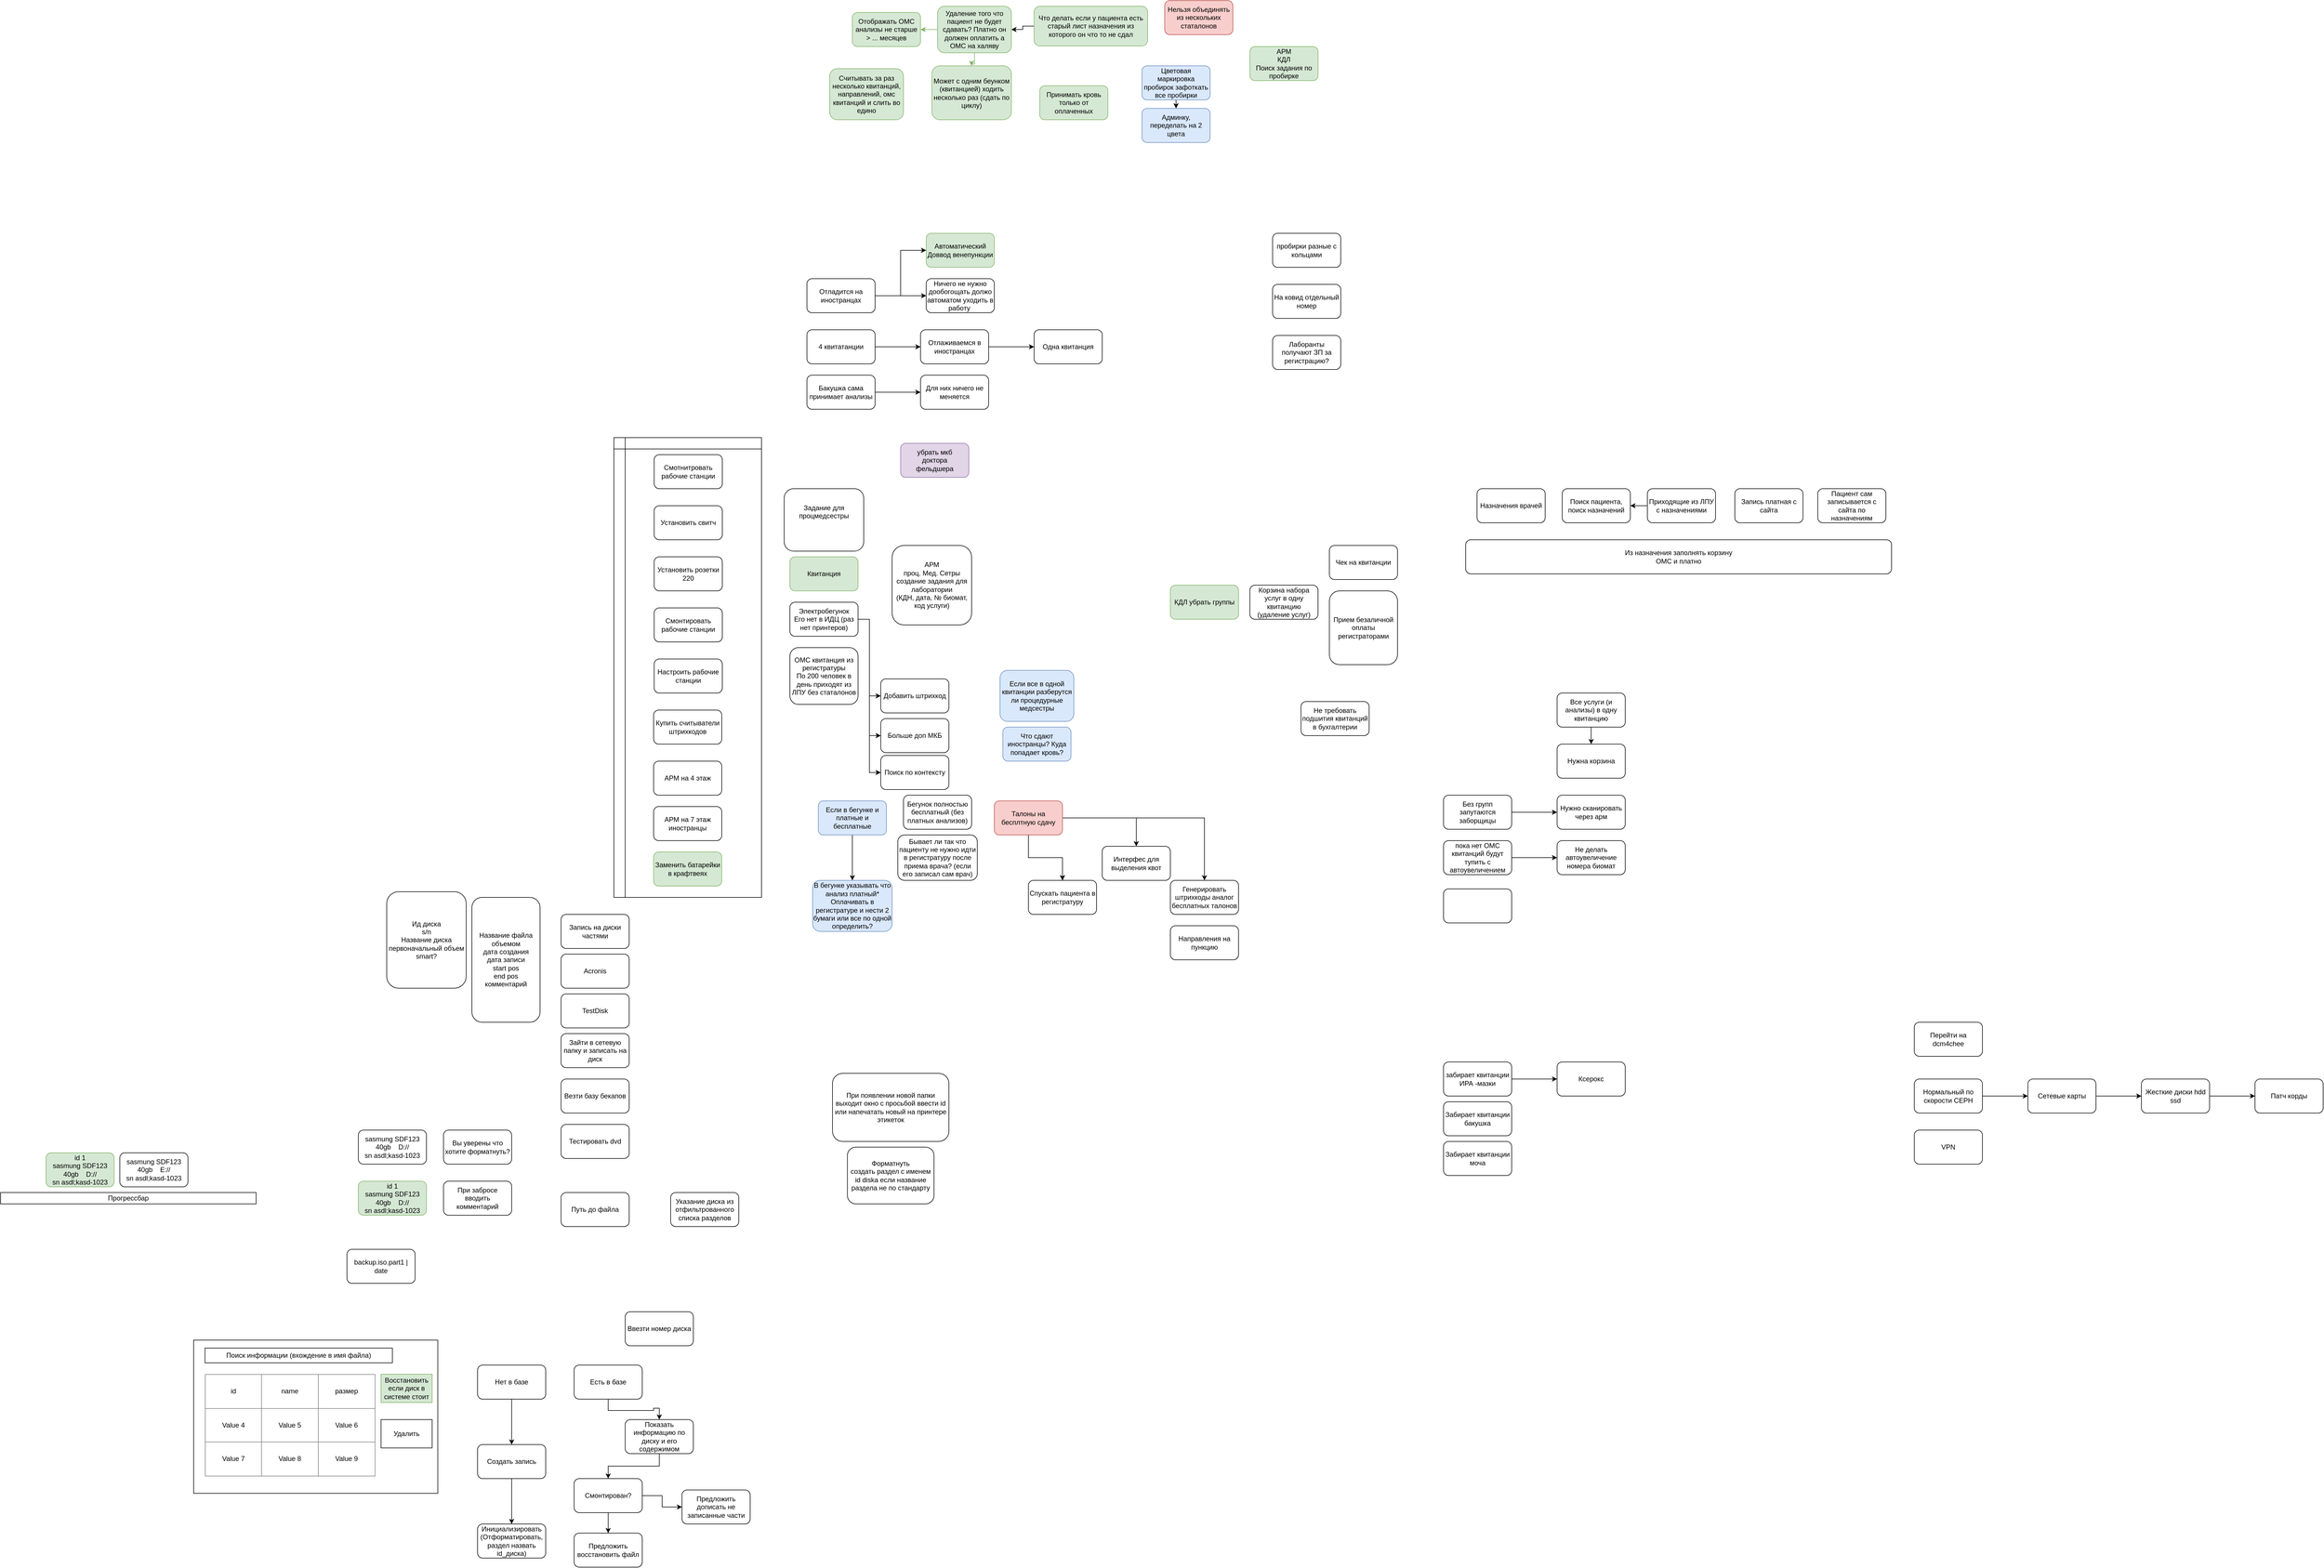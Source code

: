 <mxfile version="14.4.2" type="github">
  <diagram id="OuEiIhacXbpzbOQ_7pM1" name="Page-1">
    <mxGraphModel dx="3137" dy="1935" grid="1" gridSize="10" guides="1" tooltips="1" connect="1" arrows="1" fold="1" page="1" pageScale="1" pageWidth="827" pageHeight="1169" math="0" shadow="0">
      <root>
        <mxCell id="0" />
        <mxCell id="1" parent="0" />
        <mxCell id="0yJL9jzbyPV8nH0zorDL-1" value="Чек на квитанции" style="rounded=1;whiteSpace=wrap;html=1;" parent="1" vertex="1">
          <mxGeometry x="940" y="280" width="120" height="60" as="geometry" />
        </mxCell>
        <mxCell id="0yJL9jzbyPV8nH0zorDL-2" value="Корзина набора услуг в одну квитанцию&lt;br&gt;(удаление услуг)" style="rounded=1;whiteSpace=wrap;html=1;" parent="1" vertex="1">
          <mxGeometry x="800" y="350" width="120" height="60" as="geometry" />
        </mxCell>
        <mxCell id="0yJL9jzbyPV8nH0zorDL-3" value="Прием безаличной оплаты регистраторами" style="rounded=1;whiteSpace=wrap;html=1;" parent="1" vertex="1">
          <mxGeometry x="940" y="360" width="120" height="130" as="geometry" />
        </mxCell>
        <mxCell id="5HJ5Qjmc7Bv2tITO_o1n-25" value="" style="edgeStyle=orthogonalEdgeStyle;rounded=0;orthogonalLoop=1;jettySize=auto;html=1;" parent="1" source="Kw4wVqmFdIb3cbrhwV6b-4" target="5HJ5Qjmc7Bv2tITO_o1n-24" edge="1">
          <mxGeometry relative="1" as="geometry" />
        </mxCell>
        <mxCell id="Kw4wVqmFdIb3cbrhwV6b-4" value="Цветовая маркировка пробирок зафоткать все пробирки" style="rounded=1;whiteSpace=wrap;html=1;fillColor=#dae8fc;strokeColor=#6c8ebf;" parent="1" vertex="1">
          <mxGeometry x="610" y="-565" width="120" height="60" as="geometry" />
        </mxCell>
        <mxCell id="5HJ5Qjmc7Bv2tITO_o1n-24" value="Админку, переделать на 2 цвета" style="rounded=1;whiteSpace=wrap;html=1;fillColor=#dae8fc;strokeColor=#6c8ebf;" parent="1" vertex="1">
          <mxGeometry x="610" y="-490" width="120" height="60" as="geometry" />
        </mxCell>
        <mxCell id="Kw4wVqmFdIb3cbrhwV6b-9" value="АРМ&lt;br&gt;проц. Мед. Сетры&lt;br&gt;создание задания для лаборатории&lt;br&gt;(КДН, дата, № биомат, код услуги)" style="rounded=1;whiteSpace=wrap;html=1;" parent="1" vertex="1">
          <mxGeometry x="170" y="280" width="140" height="140" as="geometry" />
        </mxCell>
        <mxCell id="Kw4wVqmFdIb3cbrhwV6b-10" value="Задание для процмедсестры&lt;br&gt;&lt;br&gt;&lt;br&gt;" style="rounded=1;whiteSpace=wrap;html=1;" parent="1" vertex="1">
          <mxGeometry x="-20" y="180" width="140" height="110" as="geometry" />
        </mxCell>
        <mxCell id="Kw4wVqmFdIb3cbrhwV6b-13" value="" style="shape=internalStorage;whiteSpace=wrap;html=1;backgroundOutline=1;" parent="1" vertex="1">
          <mxGeometry x="-320" y="90" width="260" height="810" as="geometry" />
        </mxCell>
        <mxCell id="Kw4wVqmFdIb3cbrhwV6b-11" value="" style="group" parent="1" vertex="1" connectable="0">
          <mxGeometry x="-249" y="120" width="120" height="420" as="geometry" />
        </mxCell>
        <mxCell id="Kw4wVqmFdIb3cbrhwV6b-2" value="Смотнитровать рабочие станции" style="rounded=1;whiteSpace=wrap;html=1;" parent="Kw4wVqmFdIb3cbrhwV6b-11" vertex="1">
          <mxGeometry width="120" height="60" as="geometry" />
        </mxCell>
        <mxCell id="Kw4wVqmFdIb3cbrhwV6b-5" value="Установить свитч" style="rounded=1;whiteSpace=wrap;html=1;" parent="Kw4wVqmFdIb3cbrhwV6b-11" vertex="1">
          <mxGeometry y="90" width="120" height="60" as="geometry" />
        </mxCell>
        <mxCell id="Kw4wVqmFdIb3cbrhwV6b-6" value="Установить розетки 220" style="rounded=1;whiteSpace=wrap;html=1;" parent="Kw4wVqmFdIb3cbrhwV6b-11" vertex="1">
          <mxGeometry y="180" width="120" height="60" as="geometry" />
        </mxCell>
        <mxCell id="Kw4wVqmFdIb3cbrhwV6b-7" value="Смонтировать рабочие станции" style="rounded=1;whiteSpace=wrap;html=1;" parent="Kw4wVqmFdIb3cbrhwV6b-11" vertex="1">
          <mxGeometry y="270" width="120" height="60" as="geometry" />
        </mxCell>
        <mxCell id="Kw4wVqmFdIb3cbrhwV6b-8" value="Настроить рабочие станции" style="rounded=1;whiteSpace=wrap;html=1;" parent="Kw4wVqmFdIb3cbrhwV6b-11" vertex="1">
          <mxGeometry y="360" width="120" height="60" as="geometry" />
        </mxCell>
        <mxCell id="Kw4wVqmFdIb3cbrhwV6b-14" value="&lt;span&gt;Квитанция&lt;/span&gt;" style="rounded=1;whiteSpace=wrap;html=1;fillColor=#d5e8d4;strokeColor=#82b366;" parent="1" vertex="1">
          <mxGeometry x="-10" y="300" width="120" height="60" as="geometry" />
        </mxCell>
        <mxCell id="Wntlx0zybh5syP1aTEBa-10" style="edgeStyle=orthogonalEdgeStyle;rounded=0;orthogonalLoop=1;jettySize=auto;html=1;entryX=0;entryY=0.5;entryDx=0;entryDy=0;" parent="1" source="Kw4wVqmFdIb3cbrhwV6b-17" target="Wntlx0zybh5syP1aTEBa-9" edge="1">
          <mxGeometry relative="1" as="geometry" />
        </mxCell>
        <mxCell id="Wntlx0zybh5syP1aTEBa-13" style="edgeStyle=orthogonalEdgeStyle;rounded=0;orthogonalLoop=1;jettySize=auto;html=1;entryX=0;entryY=0.5;entryDx=0;entryDy=0;" parent="1" source="Kw4wVqmFdIb3cbrhwV6b-17" target="Wntlx0zybh5syP1aTEBa-12" edge="1">
          <mxGeometry relative="1" as="geometry" />
        </mxCell>
        <mxCell id="Wntlx0zybh5syP1aTEBa-15" style="edgeStyle=orthogonalEdgeStyle;rounded=0;orthogonalLoop=1;jettySize=auto;html=1;entryX=0;entryY=0.5;entryDx=0;entryDy=0;" parent="1" source="Kw4wVqmFdIb3cbrhwV6b-17" target="Wntlx0zybh5syP1aTEBa-14" edge="1">
          <mxGeometry relative="1" as="geometry" />
        </mxCell>
        <mxCell id="Kw4wVqmFdIb3cbrhwV6b-17" value="&lt;span&gt;Электробегунок&lt;br&gt;Его нет в ИДЦ (раз нет принтеров)&lt;br&gt;&lt;/span&gt;" style="rounded=1;whiteSpace=wrap;html=1;" parent="1" vertex="1">
          <mxGeometry x="-10" y="380" width="120" height="60" as="geometry" />
        </mxCell>
        <mxCell id="Kw4wVqmFdIb3cbrhwV6b-18" value="&lt;span&gt;ОМС квитанция из регистратуры&lt;br&gt;&lt;/span&gt;По 200 человек в день приходят из ЛПУ без статалонов&lt;span&gt;&lt;br&gt;&lt;/span&gt;" style="rounded=1;whiteSpace=wrap;html=1;" parent="1" vertex="1">
          <mxGeometry x="-10" y="460" width="120" height="100" as="geometry" />
        </mxCell>
        <mxCell id="Kw4wVqmFdIb3cbrhwV6b-20" value="АРМ&lt;br&gt;КДЛ&lt;br&gt;Поиск задания по пробирке" style="rounded=1;whiteSpace=wrap;html=1;fillColor=#d5e8d4;strokeColor=#82b366;" parent="1" vertex="1">
          <mxGeometry x="800" y="-599" width="120" height="60" as="geometry" />
        </mxCell>
        <mxCell id="Kw4wVqmFdIb3cbrhwV6b-21" value="Ничего не нужно дообогощать должо автоматом уходить в работу&amp;nbsp;" style="rounded=1;whiteSpace=wrap;html=1;" parent="1" vertex="1">
          <mxGeometry x="230" y="-190" width="120" height="60" as="geometry" />
        </mxCell>
        <mxCell id="Kw4wVqmFdIb3cbrhwV6b-22" value="КДЛ убрать группы" style="rounded=1;whiteSpace=wrap;html=1;fillColor=#d5e8d4;strokeColor=#82b366;" parent="1" vertex="1">
          <mxGeometry x="660" y="350" width="120" height="60" as="geometry" />
        </mxCell>
        <mxCell id="Kw4wVqmFdIb3cbrhwV6b-23" value="Если все в одной квитанции разберутся ли процедурные медсестры" style="rounded=1;whiteSpace=wrap;html=1;fillColor=#dae8fc;strokeColor=#6c8ebf;" parent="1" vertex="1">
          <mxGeometry x="360" y="500" width="130" height="90" as="geometry" />
        </mxCell>
        <mxCell id="Kw4wVqmFdIb3cbrhwV6b-24" value="Автоматический &lt;br&gt;Доввод венепункции" style="rounded=1;whiteSpace=wrap;html=1;fillColor=#d5e8d4;strokeColor=#82b366;" parent="1" vertex="1">
          <mxGeometry x="230" y="-270" width="120" height="60" as="geometry" />
        </mxCell>
        <mxCell id="Kw4wVqmFdIb3cbrhwV6b-25" value="Купить считыватели штрихкодов" style="rounded=1;whiteSpace=wrap;html=1;" parent="1" vertex="1">
          <mxGeometry x="-250" y="570" width="120" height="60" as="geometry" />
        </mxCell>
        <mxCell id="Kw4wVqmFdIb3cbrhwV6b-26" value="Считывать за раз несколько квитанций, направлений, омс квитанций и слить во едино" style="rounded=1;whiteSpace=wrap;html=1;fillColor=#d5e8d4;strokeColor=#82b366;" parent="1" vertex="1">
          <mxGeometry x="60" y="-560" width="130" height="90" as="geometry" />
        </mxCell>
        <mxCell id="Kw4wVqmFdIb3cbrhwV6b-27" value="убрать мкб&lt;br&gt;доктора&lt;br&gt;фельдшера" style="rounded=1;whiteSpace=wrap;html=1;fillColor=#e1d5e7;strokeColor=#9673a6;" parent="1" vertex="1">
          <mxGeometry x="185" y="100" width="120" height="60" as="geometry" />
        </mxCell>
        <mxCell id="Kw4wVqmFdIb3cbrhwV6b-29" value="АРМ на 4 этаж" style="rounded=1;whiteSpace=wrap;html=1;" parent="1" vertex="1">
          <mxGeometry x="-250" y="660" width="120" height="60" as="geometry" />
        </mxCell>
        <mxCell id="Kw4wVqmFdIb3cbrhwV6b-30" value="АРМ на 7 этаж иностранцы" style="rounded=1;whiteSpace=wrap;html=1;" parent="1" vertex="1">
          <mxGeometry x="-250" y="740" width="120" height="60" as="geometry" />
        </mxCell>
        <mxCell id="5HJ5Qjmc7Bv2tITO_o1n-22" value="Заменить батарейки в крафтвеях" style="rounded=1;whiteSpace=wrap;html=1;fillColor=#d5e8d4;strokeColor=#82b366;" parent="1" vertex="1">
          <mxGeometry x="-250" y="820" width="120" height="60" as="geometry" />
        </mxCell>
        <mxCell id="5HJ5Qjmc7Bv2tITO_o1n-6" value="" style="edgeStyle=orthogonalEdgeStyle;rounded=0;orthogonalLoop=1;jettySize=auto;html=1;" parent="1" source="Kw4wVqmFdIb3cbrhwV6b-31" target="5HJ5Qjmc7Bv2tITO_o1n-5" edge="1">
          <mxGeometry relative="1" as="geometry" />
        </mxCell>
        <mxCell id="Kw4wVqmFdIb3cbrhwV6b-31" value="Если в бегунке и платные и бесплатные" style="rounded=1;whiteSpace=wrap;html=1;fillColor=#dae8fc;strokeColor=#6c8ebf;" parent="1" vertex="1">
          <mxGeometry x="40" y="730" width="120" height="60" as="geometry" />
        </mxCell>
        <mxCell id="5HJ5Qjmc7Bv2tITO_o1n-5" value="В бегунке указывать что анализ платный* Оплачивать в регистратуре и нести 2 бумаги или все по одной определить?" style="rounded=1;whiteSpace=wrap;html=1;fillColor=#dae8fc;strokeColor=#6c8ebf;" parent="1" vertex="1">
          <mxGeometry x="30" y="870" width="140" height="90" as="geometry" />
        </mxCell>
        <mxCell id="Kw4wVqmFdIb3cbrhwV6b-34" value="" style="edgeStyle=orthogonalEdgeStyle;rounded=0;orthogonalLoop=1;jettySize=auto;html=1;" parent="1" source="Kw4wVqmFdIb3cbrhwV6b-32" target="Kw4wVqmFdIb3cbrhwV6b-33" edge="1">
          <mxGeometry relative="1" as="geometry" />
        </mxCell>
        <mxCell id="Kw4wVqmFdIb3cbrhwV6b-45" value="" style="edgeStyle=orthogonalEdgeStyle;rounded=0;orthogonalLoop=1;jettySize=auto;html=1;" parent="1" source="Kw4wVqmFdIb3cbrhwV6b-32" target="Kw4wVqmFdIb3cbrhwV6b-33" edge="1">
          <mxGeometry relative="1" as="geometry" />
        </mxCell>
        <mxCell id="Kw4wVqmFdIb3cbrhwV6b-48" value="" style="edgeStyle=orthogonalEdgeStyle;rounded=0;orthogonalLoop=1;jettySize=auto;html=1;" parent="1" source="Kw4wVqmFdIb3cbrhwV6b-32" target="Kw4wVqmFdIb3cbrhwV6b-47" edge="1">
          <mxGeometry relative="1" as="geometry" />
        </mxCell>
        <mxCell id="Kw4wVqmFdIb3cbrhwV6b-50" value="" style="edgeStyle=orthogonalEdgeStyle;rounded=0;orthogonalLoop=1;jettySize=auto;html=1;" parent="1" source="Kw4wVqmFdIb3cbrhwV6b-32" target="Kw4wVqmFdIb3cbrhwV6b-49" edge="1">
          <mxGeometry relative="1" as="geometry" />
        </mxCell>
        <mxCell id="Kw4wVqmFdIb3cbrhwV6b-32" value="Талоны на бесплтную сдачу" style="rounded=1;whiteSpace=wrap;html=1;fillColor=#f8cecc;strokeColor=#b85450;" parent="1" vertex="1">
          <mxGeometry x="350" y="730" width="120" height="60" as="geometry" />
        </mxCell>
        <mxCell id="Kw4wVqmFdIb3cbrhwV6b-49" value="Генерировать штрихкоды аналог бесплатных талонов" style="rounded=1;whiteSpace=wrap;html=1;" parent="1" vertex="1">
          <mxGeometry x="660" y="870" width="120" height="60" as="geometry" />
        </mxCell>
        <mxCell id="Kw4wVqmFdIb3cbrhwV6b-47" value="Интерфес для выделения квот" style="rounded=1;whiteSpace=wrap;html=1;" parent="1" vertex="1">
          <mxGeometry x="540" y="810" width="120" height="60" as="geometry" />
        </mxCell>
        <mxCell id="Kw4wVqmFdIb3cbrhwV6b-33" value="Спускать пациента в регистратуру" style="rounded=1;whiteSpace=wrap;html=1;" parent="1" vertex="1">
          <mxGeometry x="410" y="870" width="120" height="60" as="geometry" />
        </mxCell>
        <mxCell id="Kw4wVqmFdIb3cbrhwV6b-37" value="" style="edgeStyle=orthogonalEdgeStyle;rounded=0;orthogonalLoop=1;jettySize=auto;html=1;" parent="1" source="Kw4wVqmFdIb3cbrhwV6b-35" target="Kw4wVqmFdIb3cbrhwV6b-36" edge="1">
          <mxGeometry relative="1" as="geometry" />
        </mxCell>
        <mxCell id="Kw4wVqmFdIb3cbrhwV6b-35" value="Бакушка сама принимает анализы" style="rounded=1;whiteSpace=wrap;html=1;" parent="1" vertex="1">
          <mxGeometry x="20" y="-20" width="120" height="60" as="geometry" />
        </mxCell>
        <mxCell id="Kw4wVqmFdIb3cbrhwV6b-36" value="Для них ничего не меняется" style="rounded=1;whiteSpace=wrap;html=1;" parent="1" vertex="1">
          <mxGeometry x="220" y="-20" width="120" height="60" as="geometry" />
        </mxCell>
        <mxCell id="Kw4wVqmFdIb3cbrhwV6b-40" value="" style="edgeStyle=orthogonalEdgeStyle;rounded=0;orthogonalLoop=1;jettySize=auto;html=1;" parent="1" source="Kw4wVqmFdIb3cbrhwV6b-38" target="Kw4wVqmFdIb3cbrhwV6b-39" edge="1">
          <mxGeometry relative="1" as="geometry" />
        </mxCell>
        <mxCell id="Kw4wVqmFdIb3cbrhwV6b-38" value="4 квитатанции" style="rounded=1;whiteSpace=wrap;html=1;" parent="1" vertex="1">
          <mxGeometry x="20" y="-100" width="120" height="60" as="geometry" />
        </mxCell>
        <mxCell id="Kw4wVqmFdIb3cbrhwV6b-42" value="" style="edgeStyle=orthogonalEdgeStyle;rounded=0;orthogonalLoop=1;jettySize=auto;html=1;" parent="1" source="Kw4wVqmFdIb3cbrhwV6b-39" target="Kw4wVqmFdIb3cbrhwV6b-41" edge="1">
          <mxGeometry relative="1" as="geometry" />
        </mxCell>
        <mxCell id="Kw4wVqmFdIb3cbrhwV6b-39" value="Отлаживаемся в иностранцах" style="rounded=1;whiteSpace=wrap;html=1;" parent="1" vertex="1">
          <mxGeometry x="220" y="-100" width="120" height="60" as="geometry" />
        </mxCell>
        <mxCell id="Kw4wVqmFdIb3cbrhwV6b-41" value="Одна квитанция" style="rounded=1;whiteSpace=wrap;html=1;" parent="1" vertex="1">
          <mxGeometry x="420" y="-100" width="120" height="60" as="geometry" />
        </mxCell>
        <mxCell id="Wntlx0zybh5syP1aTEBa-4" value="" style="edgeStyle=orthogonalEdgeStyle;rounded=0;orthogonalLoop=1;jettySize=auto;html=1;" parent="1" source="Kw4wVqmFdIb3cbrhwV6b-43" target="5HJ5Qjmc7Bv2tITO_o1n-10" edge="1">
          <mxGeometry relative="1" as="geometry" />
        </mxCell>
        <mxCell id="Kw4wVqmFdIb3cbrhwV6b-43" value="Что делать если у пациента есть старый лист назначения из которого он что то не сдал" style="rounded=1;whiteSpace=wrap;html=1;fillColor=#d5e8d4;strokeColor=#82b366;" parent="1" vertex="1">
          <mxGeometry x="420" y="-670" width="200" height="70" as="geometry" />
        </mxCell>
        <mxCell id="5HJ5Qjmc7Bv2tITO_o1n-3" value="Бегунок полностью бесплатный (без платных анализов)" style="rounded=1;whiteSpace=wrap;html=1;" parent="1" vertex="1">
          <mxGeometry x="190" y="720" width="120" height="60" as="geometry" />
        </mxCell>
        <mxCell id="5HJ5Qjmc7Bv2tITO_o1n-4" value="Бывает ли так что пациенту не нужно идти в регистратуру после приема врача? (если его записал сам врач)" style="rounded=1;whiteSpace=wrap;html=1;" parent="1" vertex="1">
          <mxGeometry x="180" y="790" width="140" height="80" as="geometry" />
        </mxCell>
        <mxCell id="5HJ5Qjmc7Bv2tITO_o1n-7" value="Что сдают иностранцы? Куда попадает кровь?" style="rounded=1;whiteSpace=wrap;html=1;fillColor=#dae8fc;strokeColor=#6c8ebf;" parent="1" vertex="1">
          <mxGeometry x="365" y="600" width="120" height="60" as="geometry" />
        </mxCell>
        <mxCell id="5HJ5Qjmc7Bv2tITO_o1n-13" style="edgeStyle=orthogonalEdgeStyle;rounded=0;orthogonalLoop=1;jettySize=auto;html=1;entryX=0;entryY=0.5;entryDx=0;entryDy=0;" parent="1" source="5HJ5Qjmc7Bv2tITO_o1n-8" target="Kw4wVqmFdIb3cbrhwV6b-21" edge="1">
          <mxGeometry relative="1" as="geometry" />
        </mxCell>
        <mxCell id="5HJ5Qjmc7Bv2tITO_o1n-14" style="edgeStyle=orthogonalEdgeStyle;rounded=0;orthogonalLoop=1;jettySize=auto;html=1;entryX=0;entryY=0.5;entryDx=0;entryDy=0;" parent="1" source="5HJ5Qjmc7Bv2tITO_o1n-8" target="Kw4wVqmFdIb3cbrhwV6b-24" edge="1">
          <mxGeometry relative="1" as="geometry" />
        </mxCell>
        <mxCell id="5HJ5Qjmc7Bv2tITO_o1n-8" value="Отладится на иностранцах" style="rounded=1;whiteSpace=wrap;html=1;" parent="1" vertex="1">
          <mxGeometry x="20" y="-190" width="120" height="60" as="geometry" />
        </mxCell>
        <mxCell id="5HJ5Qjmc7Bv2tITO_o1n-9" value="Может с одним беунком (квитанцией) ходить несколько раз (сдать по циклу)" style="rounded=1;whiteSpace=wrap;html=1;fillColor=#d5e8d4;strokeColor=#82b366;" parent="1" vertex="1">
          <mxGeometry x="240" y="-565" width="140" height="95" as="geometry" />
        </mxCell>
        <mxCell id="5HJ5Qjmc7Bv2tITO_o1n-27" value="" style="edgeStyle=orthogonalEdgeStyle;rounded=0;orthogonalLoop=1;jettySize=auto;html=1;fillColor=#d5e8d4;strokeColor=#82b366;" parent="1" source="5HJ5Qjmc7Bv2tITO_o1n-10" target="5HJ5Qjmc7Bv2tITO_o1n-26" edge="1">
          <mxGeometry relative="1" as="geometry" />
        </mxCell>
        <mxCell id="Wntlx0zybh5syP1aTEBa-3" value="" style="edgeStyle=orthogonalEdgeStyle;rounded=0;orthogonalLoop=1;jettySize=auto;html=1;fillColor=#d5e8d4;strokeColor=#82b366;" parent="1" source="5HJ5Qjmc7Bv2tITO_o1n-10" target="5HJ5Qjmc7Bv2tITO_o1n-9" edge="1">
          <mxGeometry relative="1" as="geometry" />
        </mxCell>
        <mxCell id="5HJ5Qjmc7Bv2tITO_o1n-10" value="Удаление того что пациент не будет сдавать? Платно он должен оплатить а ОМС на халяву" style="rounded=1;whiteSpace=wrap;html=1;fillColor=#d5e8d4;strokeColor=#82b366;" parent="1" vertex="1">
          <mxGeometry x="250" y="-670" width="130" height="82" as="geometry" />
        </mxCell>
        <mxCell id="5HJ5Qjmc7Bv2tITO_o1n-15" value="Принимать кровь только от оплаченных" style="rounded=1;whiteSpace=wrap;html=1;fillColor=#d5e8d4;strokeColor=#82b366;" parent="1" vertex="1">
          <mxGeometry x="430" y="-530" width="120" height="60" as="geometry" />
        </mxCell>
        <mxCell id="5HJ5Qjmc7Bv2tITO_o1n-19" value="пробирки разные с кольцами" style="rounded=1;whiteSpace=wrap;html=1;" parent="1" vertex="1">
          <mxGeometry x="840" y="-270" width="120" height="60" as="geometry" />
        </mxCell>
        <mxCell id="5HJ5Qjmc7Bv2tITO_o1n-20" value="На ковид отдельный номер" style="rounded=1;whiteSpace=wrap;html=1;" parent="1" vertex="1">
          <mxGeometry x="840" y="-180" width="120" height="60" as="geometry" />
        </mxCell>
        <mxCell id="5HJ5Qjmc7Bv2tITO_o1n-21" value="Лаборанты получают ЗП за регистрацию?" style="rounded=1;whiteSpace=wrap;html=1;" parent="1" vertex="1">
          <mxGeometry x="840" y="-90" width="120" height="60" as="geometry" />
        </mxCell>
        <mxCell id="5HJ5Qjmc7Bv2tITO_o1n-26" value="Отображать ОМС анализы не старше &amp;gt; ... месяцев" style="rounded=1;whiteSpace=wrap;html=1;fillColor=#d5e8d4;strokeColor=#82b366;" parent="1" vertex="1">
          <mxGeometry x="100" y="-659" width="120" height="60" as="geometry" />
        </mxCell>
        <mxCell id="Wntlx0zybh5syP1aTEBa-1" value="Направления на пункцию" style="rounded=1;whiteSpace=wrap;html=1;" parent="1" vertex="1">
          <mxGeometry x="660" y="950" width="120" height="60" as="geometry" />
        </mxCell>
        <mxCell id="Wntlx0zybh5syP1aTEBa-2" value="Нельзя объединять из нескольких статалонов" style="rounded=1;whiteSpace=wrap;html=1;fillColor=#f8cecc;strokeColor=#b85450;" parent="1" vertex="1">
          <mxGeometry x="650" y="-680" width="120" height="60" as="geometry" />
        </mxCell>
        <mxCell id="Wntlx0zybh5syP1aTEBa-9" value="Добавить штрихкод" style="rounded=1;whiteSpace=wrap;html=1;" parent="1" vertex="1">
          <mxGeometry x="150" y="515" width="120" height="60" as="geometry" />
        </mxCell>
        <mxCell id="Wntlx0zybh5syP1aTEBa-12" value="Больше доп МКБ" style="rounded=1;whiteSpace=wrap;html=1;" parent="1" vertex="1">
          <mxGeometry x="150" y="585" width="120" height="60" as="geometry" />
        </mxCell>
        <mxCell id="Wntlx0zybh5syP1aTEBa-14" value="Поиск по контексту" style="rounded=1;whiteSpace=wrap;html=1;" parent="1" vertex="1">
          <mxGeometry x="150" y="650" width="120" height="60" as="geometry" />
        </mxCell>
        <mxCell id="4PIw06D6B21xL8moSKC--1" value="Ид диска&lt;br&gt;s/n&lt;br&gt;Название диска&lt;br&gt;первоначальный объем&lt;br&gt;smart?" style="rounded=1;whiteSpace=wrap;html=1;" parent="1" vertex="1">
          <mxGeometry x="-720" y="890" width="140" height="170" as="geometry" />
        </mxCell>
        <mxCell id="4PIw06D6B21xL8moSKC--2" value="&lt;span&gt;Название файла объемом&lt;br&gt;дата создания&lt;br&gt;дата записи&lt;br&gt;start pos&lt;br&gt;end pos&lt;br&gt;комментарий&lt;br&gt;&lt;/span&gt;" style="rounded=1;whiteSpace=wrap;html=1;" parent="1" vertex="1">
          <mxGeometry x="-570" y="900" width="120" height="220" as="geometry" />
        </mxCell>
        <mxCell id="4PIw06D6B21xL8moSKC--4" value="Acronis" style="rounded=1;whiteSpace=wrap;html=1;" parent="1" vertex="1">
          <mxGeometry x="-413" y="1000" width="120" height="60" as="geometry" />
        </mxCell>
        <mxCell id="4PIw06D6B21xL8moSKC--5" value="TestDisk" style="rounded=1;whiteSpace=wrap;html=1;" parent="1" vertex="1">
          <mxGeometry x="-413" y="1070" width="120" height="60" as="geometry" />
        </mxCell>
        <mxCell id="4PIw06D6B21xL8moSKC--6" value="Запись на диски частями" style="rounded=1;whiteSpace=wrap;html=1;" parent="1" vertex="1">
          <mxGeometry x="-413" y="930" width="120" height="60" as="geometry" />
        </mxCell>
        <mxCell id="4PIw06D6B21xL8moSKC--7" value="Зайти в сетевую папку и записать на диск" style="rounded=1;whiteSpace=wrap;html=1;" parent="1" vertex="1">
          <mxGeometry x="-413" y="1140" width="120" height="60" as="geometry" />
        </mxCell>
        <mxCell id="4PIw06D6B21xL8moSKC--8" value="Везти базу бекапов" style="rounded=1;whiteSpace=wrap;html=1;" parent="1" vertex="1">
          <mxGeometry x="-413" y="1220" width="120" height="60" as="geometry" />
        </mxCell>
        <mxCell id="4PIw06D6B21xL8moSKC--9" value="Тестировать dvd" style="rounded=1;whiteSpace=wrap;html=1;" parent="1" vertex="1">
          <mxGeometry x="-413" y="1300" width="120" height="60" as="geometry" />
        </mxCell>
        <mxCell id="4PIw06D6B21xL8moSKC--10" value="При появлении новой папки выходит окно с просьбой ввести id или напечатать новый на принтере этикеток" style="rounded=1;whiteSpace=wrap;html=1;" parent="1" vertex="1">
          <mxGeometry x="65" y="1210" width="205" height="120" as="geometry" />
        </mxCell>
        <mxCell id="4PIw06D6B21xL8moSKC--12" value="Форматнуть&lt;br&gt;создать раздел с именем id diska если название раздела не по стандарту" style="rounded=1;whiteSpace=wrap;html=1;" parent="1" vertex="1">
          <mxGeometry x="91.25" y="1340" width="152.5" height="100" as="geometry" />
        </mxCell>
        <mxCell id="j7E-ZLI-We0WbbnO23IX-5" value="Путь до файла" style="rounded=1;whiteSpace=wrap;html=1;" parent="1" vertex="1">
          <mxGeometry x="-413" y="1420" width="120" height="60" as="geometry" />
        </mxCell>
        <mxCell id="j7E-ZLI-We0WbbnO23IX-6" value="Указание диска из отфильтрованного списка разделов" style="rounded=1;whiteSpace=wrap;html=1;" parent="1" vertex="1">
          <mxGeometry x="-220" y="1420" width="120" height="60" as="geometry" />
        </mxCell>
        <mxCell id="j7E-ZLI-We0WbbnO23IX-9" value="" style="edgeStyle=orthogonalEdgeStyle;rounded=0;orthogonalLoop=1;jettySize=auto;html=1;" parent="1" edge="1">
          <mxGeometry relative="1" as="geometry">
            <mxPoint x="-490" y="1590" as="targetPoint" />
          </mxGeometry>
        </mxCell>
        <mxCell id="j7E-ZLI-We0WbbnO23IX-10" value="Ввезти номер диска" style="rounded=1;whiteSpace=wrap;html=1;" parent="1" vertex="1">
          <mxGeometry x="-300" y="1630" width="120" height="60" as="geometry" />
        </mxCell>
        <mxCell id="j7E-ZLI-We0WbbnO23IX-14" value="" style="edgeStyle=orthogonalEdgeStyle;rounded=0;orthogonalLoop=1;jettySize=auto;html=1;" parent="1" source="j7E-ZLI-We0WbbnO23IX-12" target="j7E-ZLI-We0WbbnO23IX-13" edge="1">
          <mxGeometry relative="1" as="geometry" />
        </mxCell>
        <mxCell id="j7E-ZLI-We0WbbnO23IX-12" value="Нет в базе" style="rounded=1;whiteSpace=wrap;html=1;" parent="1" vertex="1">
          <mxGeometry x="-560" y="1724" width="120" height="60" as="geometry" />
        </mxCell>
        <mxCell id="j7E-ZLI-We0WbbnO23IX-16" value="" style="edgeStyle=orthogonalEdgeStyle;rounded=0;orthogonalLoop=1;jettySize=auto;html=1;" parent="1" source="j7E-ZLI-We0WbbnO23IX-13" target="j7E-ZLI-We0WbbnO23IX-15" edge="1">
          <mxGeometry relative="1" as="geometry" />
        </mxCell>
        <mxCell id="j7E-ZLI-We0WbbnO23IX-13" value="Создать запись" style="whiteSpace=wrap;html=1;rounded=1;" parent="1" vertex="1">
          <mxGeometry x="-560" y="1864" width="120" height="60" as="geometry" />
        </mxCell>
        <mxCell id="j7E-ZLI-We0WbbnO23IX-15" value="Инициализировать&lt;br&gt;(Отформатировать,&lt;br&gt;раздел назвать id_диска)" style="whiteSpace=wrap;html=1;rounded=1;" parent="1" vertex="1">
          <mxGeometry x="-560" y="2004" width="120" height="60" as="geometry" />
        </mxCell>
        <mxCell id="j7E-ZLI-We0WbbnO23IX-24" value="" style="edgeStyle=orthogonalEdgeStyle;rounded=0;orthogonalLoop=1;jettySize=auto;html=1;" parent="1" source="j7E-ZLI-We0WbbnO23IX-17" target="j7E-ZLI-We0WbbnO23IX-23" edge="1">
          <mxGeometry relative="1" as="geometry" />
        </mxCell>
        <mxCell id="j7E-ZLI-We0WbbnO23IX-17" value="Есть в базе" style="rounded=1;whiteSpace=wrap;html=1;" parent="1" vertex="1">
          <mxGeometry x="-390" y="1724" width="120" height="60" as="geometry" />
        </mxCell>
        <mxCell id="j7E-ZLI-We0WbbnO23IX-22" value="" style="edgeStyle=orthogonalEdgeStyle;rounded=0;orthogonalLoop=1;jettySize=auto;html=1;" parent="1" source="j7E-ZLI-We0WbbnO23IX-19" target="j7E-ZLI-We0WbbnO23IX-21" edge="1">
          <mxGeometry relative="1" as="geometry" />
        </mxCell>
        <mxCell id="j7E-ZLI-We0WbbnO23IX-27" value="" style="edgeStyle=orthogonalEdgeStyle;rounded=0;orthogonalLoop=1;jettySize=auto;html=1;" parent="1" source="j7E-ZLI-We0WbbnO23IX-19" target="j7E-ZLI-We0WbbnO23IX-26" edge="1">
          <mxGeometry relative="1" as="geometry" />
        </mxCell>
        <mxCell id="j7E-ZLI-We0WbbnO23IX-19" value="Смонтирован?" style="whiteSpace=wrap;html=1;rounded=1;" parent="1" vertex="1">
          <mxGeometry x="-390" y="1924" width="120" height="60" as="geometry" />
        </mxCell>
        <mxCell id="j7E-ZLI-We0WbbnO23IX-21" value="Предложить дописать не записанные части" style="whiteSpace=wrap;html=1;rounded=1;" parent="1" vertex="1">
          <mxGeometry x="-200" y="1944" width="120" height="60" as="geometry" />
        </mxCell>
        <mxCell id="j7E-ZLI-We0WbbnO23IX-25" value="" style="edgeStyle=orthogonalEdgeStyle;rounded=0;orthogonalLoop=1;jettySize=auto;html=1;" parent="1" source="j7E-ZLI-We0WbbnO23IX-23" target="j7E-ZLI-We0WbbnO23IX-19" edge="1">
          <mxGeometry relative="1" as="geometry" />
        </mxCell>
        <mxCell id="j7E-ZLI-We0WbbnO23IX-23" value="Показать информацию по диску и его содержимом" style="rounded=1;whiteSpace=wrap;html=1;" parent="1" vertex="1">
          <mxGeometry x="-300" y="1820" width="120" height="60" as="geometry" />
        </mxCell>
        <mxCell id="j7E-ZLI-We0WbbnO23IX-26" value="Предложить восстановить файл" style="whiteSpace=wrap;html=1;rounded=1;" parent="1" vertex="1">
          <mxGeometry x="-390" y="2020" width="120" height="60" as="geometry" />
        </mxCell>
        <mxCell id="AiHrO314fra5opHbrmcK-1" value="id 1&lt;br&gt;sasmung SDF123&lt;br&gt;40gb&amp;nbsp; &amp;nbsp; D://&lt;br&gt;sn asdl;kasd-1023" style="rounded=1;whiteSpace=wrap;html=1;fillColor=#d5e8d4;strokeColor=#82b366;" parent="1" vertex="1">
          <mxGeometry x="-770" y="1400" width="120" height="60" as="geometry" />
        </mxCell>
        <mxCell id="AiHrO314fra5opHbrmcK-2" value="sasmung SDF123&lt;br&gt;40gb&amp;nbsp; &amp;nbsp; D://&lt;br&gt;sn asdl;kasd-1023" style="rounded=1;whiteSpace=wrap;html=1;" parent="1" vertex="1">
          <mxGeometry x="-770" y="1310" width="120" height="60" as="geometry" />
        </mxCell>
        <mxCell id="AiHrO314fra5opHbrmcK-3" value="backup.iso.part1 | date" style="rounded=1;whiteSpace=wrap;html=1;" parent="1" vertex="1">
          <mxGeometry x="-790" y="1520" width="120" height="60" as="geometry" />
        </mxCell>
        <mxCell id="AiHrO314fra5opHbrmcK-4" value="Вы уверены что хотите форматнуть?" style="rounded=1;whiteSpace=wrap;html=1;" parent="1" vertex="1">
          <mxGeometry x="-620" y="1310" width="120" height="60" as="geometry" />
        </mxCell>
        <mxCell id="AiHrO314fra5opHbrmcK-5" value="При забросе вводить комментарий" style="rounded=1;whiteSpace=wrap;html=1;" parent="1" vertex="1">
          <mxGeometry x="-620" y="1400" width="120" height="60" as="geometry" />
        </mxCell>
        <mxCell id="AiHrO314fra5opHbrmcK-6" value="" style="rounded=0;whiteSpace=wrap;html=1;" parent="1" vertex="1">
          <mxGeometry x="-1060" y="1680" width="430" height="270" as="geometry" />
        </mxCell>
        <mxCell id="AiHrO314fra5opHbrmcK-7" value="Поиск информации (вхождение в имя файла)" style="rounded=0;whiteSpace=wrap;html=1;" parent="1" vertex="1">
          <mxGeometry x="-1040" y="1694" width="330" height="26" as="geometry" />
        </mxCell>
        <mxCell id="AiHrO314fra5opHbrmcK-9" value="&lt;table border=&quot;1&quot; width=&quot;100%&quot; style=&quot;width: 100% ; height: 100% ; border-collapse: collapse&quot;&gt;&lt;tbody&gt;&lt;tr&gt;&lt;td align=&quot;center&quot;&gt;id&lt;/td&gt;&lt;td align=&quot;center&quot;&gt;name&lt;/td&gt;&lt;td align=&quot;center&quot;&gt;размер&lt;/td&gt;&lt;/tr&gt;&lt;tr&gt;&lt;td align=&quot;center&quot;&gt;Value 4&lt;/td&gt;&lt;td align=&quot;center&quot;&gt;Value 5&lt;/td&gt;&lt;td align=&quot;center&quot;&gt;Value 6&lt;/td&gt;&lt;/tr&gt;&lt;tr&gt;&lt;td align=&quot;center&quot;&gt;Value 7&lt;/td&gt;&lt;td align=&quot;center&quot;&gt;Value 8&lt;/td&gt;&lt;td align=&quot;center&quot;&gt;Value 9&lt;/td&gt;&lt;/tr&gt;&lt;/tbody&gt;&lt;/table&gt;" style="text;html=1;strokeColor=none;fillColor=none;overflow=fill;" parent="1" vertex="1">
          <mxGeometry x="-1040" y="1740" width="300" height="180" as="geometry" />
        </mxCell>
        <mxCell id="AiHrO314fra5opHbrmcK-10" value="Восстановить если диск в системе стоит" style="rounded=0;whiteSpace=wrap;html=1;fillColor=#d5e8d4;strokeColor=#82b366;" parent="1" vertex="1">
          <mxGeometry x="-730" y="1740" width="90" height="50" as="geometry" />
        </mxCell>
        <mxCell id="YZdcbqBa0ErJgpD9dgrQ-1" value="id 1&lt;br&gt;sasmung SDF123&lt;br&gt;40gb&amp;nbsp; &amp;nbsp; D://&lt;br&gt;sn asdl;kasd-1023" style="rounded=1;whiteSpace=wrap;html=1;fillColor=#d5e8d4;strokeColor=#82b366;" parent="1" vertex="1">
          <mxGeometry x="-1320" y="1350" width="120" height="60" as="geometry" />
        </mxCell>
        <mxCell id="YZdcbqBa0ErJgpD9dgrQ-2" value="Прогрессбар" style="rounded=0;whiteSpace=wrap;html=1;" parent="1" vertex="1">
          <mxGeometry x="-1400" y="1420" width="450" height="20" as="geometry" />
        </mxCell>
        <mxCell id="YZdcbqBa0ErJgpD9dgrQ-3" value="sasmung SDF123&lt;br&gt;40gb&amp;nbsp; &amp;nbsp; E://&lt;br&gt;sn asdl;kasd-1023" style="rounded=1;whiteSpace=wrap;html=1;" parent="1" vertex="1">
          <mxGeometry x="-1190" y="1350" width="120" height="60" as="geometry" />
        </mxCell>
        <mxCell id="YZdcbqBa0ErJgpD9dgrQ-4" value="Удалить" style="rounded=0;whiteSpace=wrap;html=1;" parent="1" vertex="1">
          <mxGeometry x="-730" y="1820" width="90" height="50" as="geometry" />
        </mxCell>
        <mxCell id="0ReJTN0qho1BC1-l9Qq5-5" value="Не требовать подшития квитанций в бухгалтерии" style="rounded=1;whiteSpace=wrap;html=1;" vertex="1" parent="1">
          <mxGeometry x="890" y="555" width="120" height="60" as="geometry" />
        </mxCell>
        <mxCell id="0ReJTN0qho1BC1-l9Qq5-20" value="" style="edgeStyle=orthogonalEdgeStyle;rounded=0;orthogonalLoop=1;jettySize=auto;html=1;" edge="1" parent="1" source="0ReJTN0qho1BC1-l9Qq5-6" target="0ReJTN0qho1BC1-l9Qq5-19">
          <mxGeometry relative="1" as="geometry" />
        </mxCell>
        <mxCell id="0ReJTN0qho1BC1-l9Qq5-6" value="Все услуги (и анализы) в одну квитанцию" style="rounded=1;whiteSpace=wrap;html=1;" vertex="1" parent="1">
          <mxGeometry x="1341" y="540" width="120" height="60" as="geometry" />
        </mxCell>
        <mxCell id="0ReJTN0qho1BC1-l9Qq5-17" value="" style="edgeStyle=orthogonalEdgeStyle;rounded=0;orthogonalLoop=1;jettySize=auto;html=1;" edge="1" parent="1" source="0ReJTN0qho1BC1-l9Qq5-7" target="0ReJTN0qho1BC1-l9Qq5-16">
          <mxGeometry relative="1" as="geometry" />
        </mxCell>
        <mxCell id="0ReJTN0qho1BC1-l9Qq5-7" value="Без групп запутаются заборщицы" style="rounded=1;whiteSpace=wrap;html=1;" vertex="1" parent="1">
          <mxGeometry x="1141" y="720" width="120" height="60" as="geometry" />
        </mxCell>
        <mxCell id="0ReJTN0qho1BC1-l9Qq5-10" value="" style="edgeStyle=orthogonalEdgeStyle;rounded=0;orthogonalLoop=1;jettySize=auto;html=1;" edge="1" parent="1" source="0ReJTN0qho1BC1-l9Qq5-8" target="0ReJTN0qho1BC1-l9Qq5-9">
          <mxGeometry relative="1" as="geometry" />
        </mxCell>
        <mxCell id="0ReJTN0qho1BC1-l9Qq5-8" value="пока нет ОМС квитанций будут тупить с автоувеличением" style="rounded=1;whiteSpace=wrap;html=1;" vertex="1" parent="1">
          <mxGeometry x="1141" y="800" width="120" height="60" as="geometry" />
        </mxCell>
        <mxCell id="0ReJTN0qho1BC1-l9Qq5-9" value="Не делать автоувеличение номера биомат" style="whiteSpace=wrap;html=1;rounded=1;" vertex="1" parent="1">
          <mxGeometry x="1341" y="800" width="120" height="60" as="geometry" />
        </mxCell>
        <mxCell id="0ReJTN0qho1BC1-l9Qq5-15" value="" style="edgeStyle=orthogonalEdgeStyle;rounded=0;orthogonalLoop=1;jettySize=auto;html=1;" edge="1" parent="1" source="0ReJTN0qho1BC1-l9Qq5-11" target="0ReJTN0qho1BC1-l9Qq5-14">
          <mxGeometry relative="1" as="geometry" />
        </mxCell>
        <mxCell id="0ReJTN0qho1BC1-l9Qq5-11" value="забирает квитанции ИРА -мазки" style="rounded=1;whiteSpace=wrap;html=1;" vertex="1" parent="1">
          <mxGeometry x="1141" y="1190" width="120" height="60" as="geometry" />
        </mxCell>
        <mxCell id="0ReJTN0qho1BC1-l9Qq5-12" value="Забирает квитанции бакушка" style="rounded=1;whiteSpace=wrap;html=1;" vertex="1" parent="1">
          <mxGeometry x="1141" y="1260" width="120" height="60" as="geometry" />
        </mxCell>
        <mxCell id="0ReJTN0qho1BC1-l9Qq5-13" value="Забирает квитанции моча" style="rounded=1;whiteSpace=wrap;html=1;" vertex="1" parent="1">
          <mxGeometry x="1141" y="1330" width="120" height="60" as="geometry" />
        </mxCell>
        <mxCell id="0ReJTN0qho1BC1-l9Qq5-14" value="Ксерокс" style="whiteSpace=wrap;html=1;rounded=1;" vertex="1" parent="1">
          <mxGeometry x="1341" y="1190" width="120" height="60" as="geometry" />
        </mxCell>
        <mxCell id="0ReJTN0qho1BC1-l9Qq5-16" value="Нужно сканировать через арм" style="whiteSpace=wrap;html=1;rounded=1;" vertex="1" parent="1">
          <mxGeometry x="1341" y="720" width="120" height="60" as="geometry" />
        </mxCell>
        <mxCell id="0ReJTN0qho1BC1-l9Qq5-18" value="" style="rounded=1;whiteSpace=wrap;html=1;" vertex="1" parent="1">
          <mxGeometry x="1141" y="885" width="120" height="60" as="geometry" />
        </mxCell>
        <mxCell id="0ReJTN0qho1BC1-l9Qq5-19" value="Нужна корзина" style="rounded=1;whiteSpace=wrap;html=1;" vertex="1" parent="1">
          <mxGeometry x="1341" y="630" width="120" height="60" as="geometry" />
        </mxCell>
        <mxCell id="0ReJTN0qho1BC1-l9Qq5-21" value="Из назначения заполнять корзину&lt;br&gt;ОМС и платно" style="rounded=1;whiteSpace=wrap;html=1;" vertex="1" parent="1">
          <mxGeometry x="1180" y="270" width="750" height="60" as="geometry" />
        </mxCell>
        <mxCell id="0ReJTN0qho1BC1-l9Qq5-22" value="Назначения врачей" style="rounded=1;whiteSpace=wrap;html=1;" vertex="1" parent="1">
          <mxGeometry x="1200" y="180" width="120" height="60" as="geometry" />
        </mxCell>
        <mxCell id="0ReJTN0qho1BC1-l9Qq5-35" value="" style="edgeStyle=orthogonalEdgeStyle;rounded=0;orthogonalLoop=1;jettySize=auto;html=1;" edge="1" parent="1" source="0ReJTN0qho1BC1-l9Qq5-23" target="0ReJTN0qho1BC1-l9Qq5-34">
          <mxGeometry relative="1" as="geometry" />
        </mxCell>
        <mxCell id="0ReJTN0qho1BC1-l9Qq5-23" value="Приходящие из ЛПУ с назначениями" style="rounded=1;whiteSpace=wrap;html=1;" vertex="1" parent="1">
          <mxGeometry x="1500" y="180" width="120" height="60" as="geometry" />
        </mxCell>
        <mxCell id="0ReJTN0qho1BC1-l9Qq5-24" value="Перейти на dcm4chee" style="rounded=1;whiteSpace=wrap;html=1;" vertex="1" parent="1">
          <mxGeometry x="1970" y="1120" width="120" height="60" as="geometry" />
        </mxCell>
        <mxCell id="0ReJTN0qho1BC1-l9Qq5-28" value="" style="edgeStyle=orthogonalEdgeStyle;rounded=0;orthogonalLoop=1;jettySize=auto;html=1;" edge="1" parent="1" source="0ReJTN0qho1BC1-l9Qq5-25" target="0ReJTN0qho1BC1-l9Qq5-27">
          <mxGeometry relative="1" as="geometry" />
        </mxCell>
        <mxCell id="0ReJTN0qho1BC1-l9Qq5-25" value="Нормальный по скорости CEPH" style="rounded=1;whiteSpace=wrap;html=1;" vertex="1" parent="1">
          <mxGeometry x="1970" y="1220" width="120" height="60" as="geometry" />
        </mxCell>
        <mxCell id="0ReJTN0qho1BC1-l9Qq5-26" value="VPN" style="rounded=1;whiteSpace=wrap;html=1;" vertex="1" parent="1">
          <mxGeometry x="1970" y="1310" width="120" height="60" as="geometry" />
        </mxCell>
        <mxCell id="0ReJTN0qho1BC1-l9Qq5-30" value="" style="edgeStyle=orthogonalEdgeStyle;rounded=0;orthogonalLoop=1;jettySize=auto;html=1;" edge="1" parent="1" source="0ReJTN0qho1BC1-l9Qq5-27" target="0ReJTN0qho1BC1-l9Qq5-29">
          <mxGeometry relative="1" as="geometry" />
        </mxCell>
        <mxCell id="0ReJTN0qho1BC1-l9Qq5-27" value="Сетевые карты" style="whiteSpace=wrap;html=1;rounded=1;" vertex="1" parent="1">
          <mxGeometry x="2170" y="1220" width="120" height="60" as="geometry" />
        </mxCell>
        <mxCell id="0ReJTN0qho1BC1-l9Qq5-32" value="" style="edgeStyle=orthogonalEdgeStyle;rounded=0;orthogonalLoop=1;jettySize=auto;html=1;" edge="1" parent="1" source="0ReJTN0qho1BC1-l9Qq5-29" target="0ReJTN0qho1BC1-l9Qq5-31">
          <mxGeometry relative="1" as="geometry" />
        </mxCell>
        <mxCell id="0ReJTN0qho1BC1-l9Qq5-29" value="Жесткие диски hdd ssd" style="whiteSpace=wrap;html=1;rounded=1;" vertex="1" parent="1">
          <mxGeometry x="2370" y="1220" width="120" height="60" as="geometry" />
        </mxCell>
        <mxCell id="0ReJTN0qho1BC1-l9Qq5-31" value="Патч корды" style="whiteSpace=wrap;html=1;rounded=1;" vertex="1" parent="1">
          <mxGeometry x="2570" y="1220" width="120" height="60" as="geometry" />
        </mxCell>
        <mxCell id="0ReJTN0qho1BC1-l9Qq5-34" value="Поиск пациента, поиск назначений" style="whiteSpace=wrap;html=1;rounded=1;" vertex="1" parent="1">
          <mxGeometry x="1350" y="180" width="120" height="60" as="geometry" />
        </mxCell>
        <mxCell id="0ReJTN0qho1BC1-l9Qq5-36" value="Запись платная с сайта" style="rounded=1;whiteSpace=wrap;html=1;" vertex="1" parent="1">
          <mxGeometry x="1654" y="180" width="120" height="60" as="geometry" />
        </mxCell>
        <mxCell id="0ReJTN0qho1BC1-l9Qq5-37" value="Пациент сам записывается с сайта по назначениям" style="rounded=1;whiteSpace=wrap;html=1;" vertex="1" parent="1">
          <mxGeometry x="1800" y="180" width="120" height="60" as="geometry" />
        </mxCell>
      </root>
    </mxGraphModel>
  </diagram>
</mxfile>

